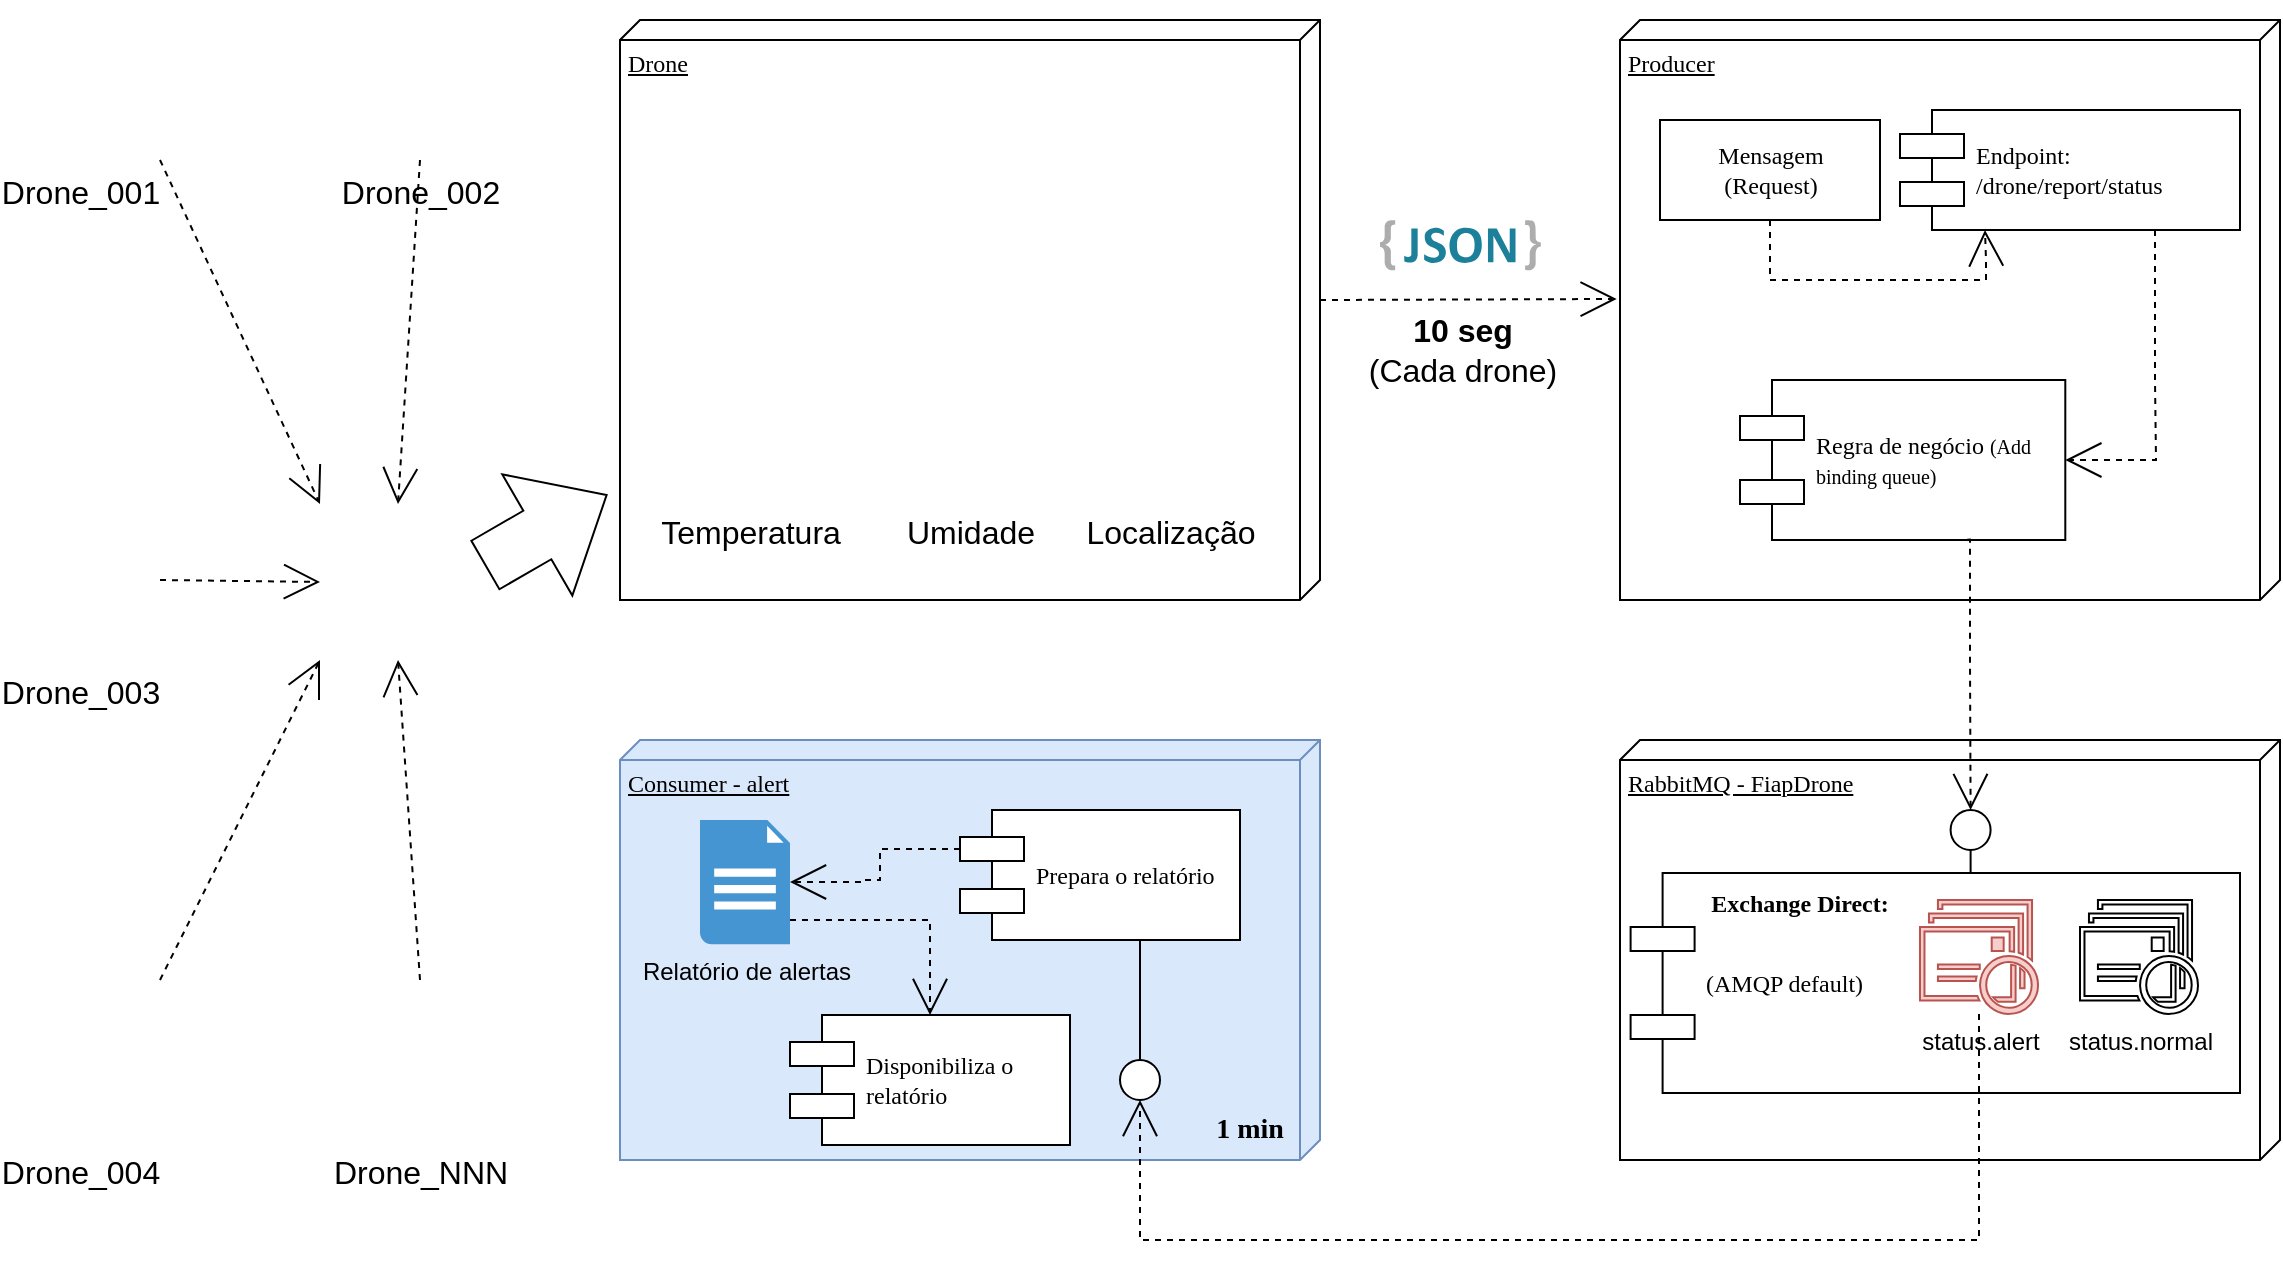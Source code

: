 <mxfile version="20.6.0" type="device"><diagram name="Page-1" id="5f0bae14-7c28-e335-631c-24af17079c00"><mxGraphModel dx="868" dy="450" grid="1" gridSize="10" guides="1" tooltips="1" connect="1" arrows="1" fold="1" page="1" pageScale="1" pageWidth="1100" pageHeight="850" background="none" math="0" shadow="0"><root><mxCell id="0"/><mxCell id="1" parent="0"/><mxCell id="39150e848f15840c-1" value="Producer" style="verticalAlign=top;align=left;spacingTop=8;spacingLeft=2;spacingRight=12;shape=cube;size=10;direction=south;fontStyle=4;html=1;rounded=0;shadow=0;comic=0;labelBackgroundColor=none;strokeWidth=1;fontFamily=Verdana;fontSize=12;" parent="1" vertex="1"><mxGeometry x="850" y="40" width="330" height="290" as="geometry"/></mxCell><mxCell id="39150e848f15840c-2" value="Consumer - alert" style="verticalAlign=top;align=left;spacingTop=8;spacingLeft=2;spacingRight=12;shape=cube;size=10;direction=south;fontStyle=4;html=1;rounded=0;shadow=0;comic=0;labelBackgroundColor=none;strokeWidth=1;fontFamily=Verdana;fontSize=12;fillColor=#dae8fc;strokeColor=#6c8ebf;" parent="1" vertex="1"><mxGeometry x="350" y="400" width="350" height="210" as="geometry"/></mxCell><mxCell id="39150e848f15840c-3" value="RabbitMQ - FiapDrone" style="verticalAlign=top;align=left;spacingTop=8;spacingLeft=2;spacingRight=12;shape=cube;size=10;direction=south;fontStyle=4;html=1;rounded=0;shadow=0;comic=0;labelBackgroundColor=none;strokeWidth=1;fontFamily=Verdana;fontSize=12" parent="1" vertex="1"><mxGeometry x="850" y="400" width="330" height="210" as="geometry"/></mxCell><mxCell id="39150e848f15840c-4" value="Mensagem&lt;br&gt;(Request)" style="html=1;rounded=0;shadow=0;comic=0;labelBackgroundColor=none;strokeWidth=1;fontFamily=Verdana;fontSize=12;align=center;" parent="1" vertex="1"><mxGeometry x="870" y="90" width="110" height="50" as="geometry"/></mxCell><mxCell id="39150e848f15840c-5" value="Regra de negócio &lt;font style=&quot;font-size: 10px;&quot;&gt;(Add binding queue)&lt;/font&gt;" style="shape=component;align=left;spacingLeft=36;rounded=0;shadow=0;comic=0;labelBackgroundColor=none;strokeWidth=1;fontFamily=Verdana;fontSize=12;html=1;whiteSpace=wrap;" parent="1" vertex="1"><mxGeometry x="910" y="220" width="162.65" height="80" as="geometry"/></mxCell><mxCell id="39150e848f15840c-7" value="Prepara o relatório" style="shape=component;align=left;spacingLeft=36;rounded=0;shadow=0;comic=0;labelBackgroundColor=none;strokeWidth=1;fontFamily=Verdana;fontSize=12;html=1;whiteSpace=wrap;" parent="1" vertex="1"><mxGeometry x="520" y="435.0" width="140" height="65" as="geometry"/></mxCell><mxCell id="39150e848f15840c-9" value="" style="ellipse;whiteSpace=wrap;html=1;rounded=0;shadow=0;comic=0;labelBackgroundColor=none;strokeWidth=1;fontFamily=Verdana;fontSize=12;align=center;" parent="1" vertex="1"><mxGeometry x="600" y="560" width="20" height="20" as="geometry"/></mxCell><mxCell id="39150e848f15840c-10" value="(AMQP default)" style="shape=component;align=left;spacingLeft=36;rounded=0;shadow=0;comic=0;labelBackgroundColor=none;strokeWidth=1;fontFamily=Verdana;fontSize=12;html=1;" parent="1" vertex="1"><mxGeometry x="855.3" y="466.5" width="304.7" height="110" as="geometry"/></mxCell><mxCell id="39150e848f15840c-13" style="edgeStyle=elbowEdgeStyle;rounded=0;html=1;labelBackgroundColor=none;startArrow=none;startFill=0;startSize=8;endArrow=none;endFill=0;endSize=16;fontFamily=Verdana;fontSize=12;" parent="1" source="39150e848f15840c-9" target="39150e848f15840c-7" edge="1"><mxGeometry relative="1" as="geometry"/></mxCell><mxCell id="39150e848f15840c-15" style="edgeStyle=orthogonalEdgeStyle;rounded=0;html=1;labelBackgroundColor=none;startArrow=none;startFill=0;startSize=8;endArrow=open;endFill=0;endSize=16;fontFamily=Verdana;fontSize=12;dashed=1;exitX=0.75;exitY=1;exitDx=0;exitDy=0;entryX=1;entryY=0.5;entryDx=0;entryDy=0;" parent="1" source="sbRKN_zksMl-3Ou5q7Ba-5" target="39150e848f15840c-5" edge="1"><mxGeometry relative="1" as="geometry"><Array as="points"><mxPoint x="1118" y="220"/><mxPoint x="1118" y="250"/></Array><mxPoint x="1118" y="220" as="targetPoint"/></mxGeometry></mxCell><mxCell id="39150e848f15840c-16" style="edgeStyle=orthogonalEdgeStyle;rounded=0;html=1;dashed=1;labelBackgroundColor=none;startArrow=none;startFill=0;startSize=8;endArrow=open;endFill=0;endSize=16;fontFamily=Verdana;fontSize=12;exitX=0;exitY=0.3;exitDx=0;exitDy=0;" parent="1" source="39150e848f15840c-7" target="fDPZ1Xk_PQdKN93HZuEx-3" edge="1"><mxGeometry relative="1" as="geometry"><mxPoint x="540.0" y="485" as="targetPoint"/><Array as="points"><mxPoint x="480" y="454"/><mxPoint x="480" y="470"/><mxPoint x="470" y="470"/><mxPoint x="470" y="471"/></Array></mxGeometry></mxCell><mxCell id="fDPZ1Xk_PQdKN93HZuEx-1" value="status.normal" style="sketch=0;pointerEvents=1;shadow=0;dashed=0;html=1;labelPosition=center;verticalLabelPosition=bottom;verticalAlign=top;outlineConnect=0;align=center;shape=mxgraph.office.communications.queue_viewer;" parent="1" vertex="1"><mxGeometry x="1080" y="480" width="59" height="57" as="geometry"/></mxCell><mxCell id="fDPZ1Xk_PQdKN93HZuEx-3" value="Relatório&amp;nbsp;de alertas" style="shadow=0;dashed=0;strokeColor=none;fillColor=#4495D1;labelPosition=center;verticalLabelPosition=bottom;verticalAlign=top;align=center;outlineConnect=0;shape=mxgraph.veeam.2d.report;html=1;" parent="1" vertex="1"><mxGeometry x="390" y="440" width="45" height="62.1" as="geometry"/></mxCell><mxCell id="fDPZ1Xk_PQdKN93HZuEx-7" value="Drone" style="verticalAlign=top;align=left;spacingTop=8;spacingLeft=2;spacingRight=12;shape=cube;size=10;direction=south;fontStyle=4;html=1;rounded=0;shadow=0;comic=0;labelBackgroundColor=none;strokeWidth=1;fontFamily=Verdana;fontSize=12;" parent="1" vertex="1"><mxGeometry x="350" y="40" width="350" height="290" as="geometry"/></mxCell><mxCell id="fDPZ1Xk_PQdKN93HZuEx-6" value="" style="shape=image;html=1;verticalAlign=top;verticalLabelPosition=bottom;labelBackgroundColor=#ffffff;imageAspect=0;aspect=fixed;image=https://cdn0.iconfinder.com/data/icons/business-startup-10/50/8-128.png;fontSize=16;" parent="1" vertex="1"><mxGeometry x="490" y="80" width="90" height="90" as="geometry"/></mxCell><mxCell id="fDPZ1Xk_PQdKN93HZuEx-4" value="" style="dashed=0;outlineConnect=0;html=1;align=center;labelPosition=center;verticalLabelPosition=bottom;verticalAlign=top;shape=mxgraph.weblogos.json_2" parent="1" vertex="1"><mxGeometry x="730" y="140" width="80.4" height="25.2" as="geometry"/></mxCell><mxCell id="fDPZ1Xk_PQdKN93HZuEx-8" value="" style="ellipse;whiteSpace=wrap;html=1;rounded=0;shadow=0;comic=0;labelBackgroundColor=none;strokeWidth=1;fontFamily=Verdana;fontSize=12;align=center;" parent="1" vertex="1"><mxGeometry x="1015.3" y="435" width="20" height="20" as="geometry"/></mxCell><mxCell id="fDPZ1Xk_PQdKN93HZuEx-9" style="edgeStyle=elbowEdgeStyle;rounded=0;html=1;labelBackgroundColor=none;startArrow=none;startFill=0;startSize=8;endArrow=none;endFill=0;endSize=16;fontFamily=Verdana;fontSize=12;entryX=0.558;entryY=-0.001;entryDx=0;entryDy=0;exitX=0.5;exitY=1;exitDx=0;exitDy=0;entryPerimeter=0;" parent="1" source="fDPZ1Xk_PQdKN93HZuEx-8" target="39150e848f15840c-10" edge="1"><mxGeometry relative="1" as="geometry"><mxPoint x="905.3" y="505" as="sourcePoint"/><mxPoint x="825.411" y="500" as="targetPoint"/><Array as="points"><mxPoint x="1025.3" y="470"/><mxPoint x="1095.3" y="470"/><mxPoint x="1095.3" y="470"/><mxPoint x="1095.3" y="450"/><mxPoint x="1088.3" y="420"/></Array></mxGeometry></mxCell><mxCell id="fDPZ1Xk_PQdKN93HZuEx-10" value="Drone_002" style="shape=image;html=1;verticalAlign=top;verticalLabelPosition=bottom;labelBackgroundColor=none;imageAspect=0;aspect=fixed;image=https://cdn1.iconfinder.com/data/icons/vehicle-37/24/Drone-128.png;fontSize=16;" parent="1" vertex="1"><mxGeometry x="210" y="30" width="80" height="80" as="geometry"/></mxCell><mxCell id="fDPZ1Xk_PQdKN93HZuEx-11" value="Drone_001" style="shape=image;html=1;verticalAlign=top;verticalLabelPosition=bottom;labelBackgroundColor=none;imageAspect=0;aspect=fixed;image=https://cdn1.iconfinder.com/data/icons/vehicle-37/24/Drone-128.png;fontSize=16;" parent="1" vertex="1"><mxGeometry x="40" y="30" width="80" height="80" as="geometry"/></mxCell><mxCell id="fDPZ1Xk_PQdKN93HZuEx-13" value="Drone_004" style="shape=image;html=1;verticalAlign=top;verticalLabelPosition=bottom;labelBackgroundColor=none;imageAspect=0;aspect=fixed;image=https://cdn1.iconfinder.com/data/icons/vehicle-37/24/Drone-128.png;fontSize=16;" parent="1" vertex="1"><mxGeometry x="40" y="520" width="80" height="80" as="geometry"/></mxCell><mxCell id="fDPZ1Xk_PQdKN93HZuEx-14" value="Drone_003" style="shape=image;html=1;verticalAlign=top;verticalLabelPosition=bottom;labelBackgroundColor=none;imageAspect=0;aspect=fixed;image=https://cdn1.iconfinder.com/data/icons/vehicle-37/24/Drone-128.png;fontSize=16;" parent="1" vertex="1"><mxGeometry x="40" y="280" width="80" height="80" as="geometry"/></mxCell><mxCell id="fDPZ1Xk_PQdKN93HZuEx-15" value="Drone_NNN" style="shape=image;html=1;verticalAlign=top;verticalLabelPosition=bottom;labelBackgroundColor=none;imageAspect=0;aspect=fixed;image=https://cdn1.iconfinder.com/data/icons/vehicle-37/24/Drone-128.png;fontSize=16;" parent="1" vertex="1"><mxGeometry x="210" y="520" width="80" height="80" as="geometry"/></mxCell><mxCell id="fDPZ1Xk_PQdKN93HZuEx-16" style="edgeStyle=none;rounded=0;html=1;dashed=1;labelBackgroundColor=none;startArrow=none;startFill=0;startSize=8;endArrow=open;endFill=0;endSize=16;fontFamily=Verdana;fontSize=12;exitX=0;exitY=0;exitDx=140;exitDy=0;exitPerimeter=0;entryX=0.481;entryY=1.005;entryDx=0;entryDy=0;entryPerimeter=0;" parent="1" source="fDPZ1Xk_PQdKN93HZuEx-7" target="39150e848f15840c-1" edge="1"><mxGeometry relative="1" as="geometry"><mxPoint x="711.07" y="450.005" as="sourcePoint"/><mxPoint x="130.002" y="518.843" as="targetPoint"/></mxGeometry></mxCell><mxCell id="fDPZ1Xk_PQdKN93HZuEx-17" value="10 seg&lt;br&gt;&lt;span style=&quot;font-weight: normal;&quot;&gt;(Cada drone)&lt;/span&gt;" style="edgeLabel;html=1;align=center;verticalAlign=middle;resizable=0;points=[];fontSize=16;fontStyle=1;labelBackgroundColor=none;" parent="fDPZ1Xk_PQdKN93HZuEx-16" vertex="1" connectable="0"><mxGeometry x="0.165" relative="1" as="geometry"><mxPoint x="-16" y="25" as="offset"/></mxGeometry></mxCell><mxCell id="fDPZ1Xk_PQdKN93HZuEx-19" value="Temperatura" style="shape=image;html=1;verticalAlign=top;verticalLabelPosition=bottom;labelBackgroundColor=none;imageAspect=0;aspect=fixed;image=https://cdn1.iconfinder.com/data/icons/covid-19-74/32/temperature_thermometer_covid-19-128.png;fontSize=16;" parent="1" vertex="1"><mxGeometry x="380" y="210" width="70" height="70" as="geometry"/></mxCell><mxCell id="fDPZ1Xk_PQdKN93HZuEx-23" value="Umidade" style="shape=image;html=1;verticalAlign=top;verticalLabelPosition=bottom;labelBackgroundColor=none;imageAspect=0;aspect=fixed;image=https://cdn2.iconfinder.com/data/icons/weather-flat-icons-2/320/7-128.png;fontSize=16;" parent="1" vertex="1"><mxGeometry x="487.5" y="205" width="75" height="75" as="geometry"/></mxCell><mxCell id="fDPZ1Xk_PQdKN93HZuEx-24" value="Localização" style="shape=image;html=1;verticalAlign=top;verticalLabelPosition=bottom;labelBackgroundColor=none;imageAspect=0;aspect=fixed;image=https://cdn2.iconfinder.com/data/icons/essential-web-1-1/50/location-pin-map-place-position-128.png;fontSize=16;" parent="1" vertex="1"><mxGeometry x="590" y="210" width="70" height="70" as="geometry"/></mxCell><mxCell id="fDPZ1Xk_PQdKN93HZuEx-25" value="" style="shape=image;html=1;verticalAlign=top;verticalLabelPosition=bottom;labelBackgroundColor=#ffffff;imageAspect=0;aspect=fixed;image=https://cdn4.iconfinder.com/data/icons/success-filloutline/64/chart-analysis-analytics-data_analytics-pie_1-128.png;fontSize=16;" parent="1" vertex="1"><mxGeometry x="200" y="282" width="78" height="78" as="geometry"/></mxCell><mxCell id="fDPZ1Xk_PQdKN93HZuEx-26" style="edgeStyle=none;rounded=0;html=1;dashed=1;labelBackgroundColor=none;startArrow=none;startFill=0;startSize=8;endArrow=open;endFill=0;endSize=16;fontFamily=Verdana;fontSize=12;exitX=1;exitY=1;exitDx=0;exitDy=0;entryX=0;entryY=0;entryDx=0;entryDy=0;" parent="1" source="fDPZ1Xk_PQdKN93HZuEx-11" target="fDPZ1Xk_PQdKN93HZuEx-25" edge="1"><mxGeometry relative="1" as="geometry"><mxPoint x="350" y="480.0" as="sourcePoint"/><mxPoint x="560" y="660" as="targetPoint"/><Array as="points"/></mxGeometry></mxCell><mxCell id="fDPZ1Xk_PQdKN93HZuEx-28" style="edgeStyle=none;rounded=0;html=1;dashed=1;labelBackgroundColor=none;startArrow=none;startFill=0;startSize=8;endArrow=open;endFill=0;endSize=16;fontFamily=Verdana;fontSize=12;exitX=0.5;exitY=1;exitDx=0;exitDy=0;entryX=0.5;entryY=0;entryDx=0;entryDy=0;" parent="1" source="fDPZ1Xk_PQdKN93HZuEx-10" target="fDPZ1Xk_PQdKN93HZuEx-25" edge="1"><mxGeometry relative="1" as="geometry"><mxPoint x="290" y="390.0" as="sourcePoint"/><mxPoint x="370" y="530.0" as="targetPoint"/><Array as="points"/></mxGeometry></mxCell><mxCell id="fDPZ1Xk_PQdKN93HZuEx-29" style="edgeStyle=none;rounded=0;html=1;dashed=1;labelBackgroundColor=none;startArrow=none;startFill=0;startSize=8;endArrow=open;endFill=0;endSize=16;fontFamily=Verdana;fontSize=12;exitX=1;exitY=0.5;exitDx=0;exitDy=0;entryX=0;entryY=0.5;entryDx=0;entryDy=0;" parent="1" source="fDPZ1Xk_PQdKN93HZuEx-14" target="fDPZ1Xk_PQdKN93HZuEx-25" edge="1"><mxGeometry relative="1" as="geometry"><mxPoint x="100" y="290.0" as="sourcePoint"/><mxPoint x="180" y="430.0" as="targetPoint"/><Array as="points"/></mxGeometry></mxCell><mxCell id="fDPZ1Xk_PQdKN93HZuEx-30" style="edgeStyle=none;rounded=0;html=1;dashed=1;labelBackgroundColor=none;startArrow=none;startFill=0;startSize=8;endArrow=open;endFill=0;endSize=16;fontFamily=Verdana;fontSize=12;exitX=1;exitY=0;exitDx=0;exitDy=0;entryX=0;entryY=1;entryDx=0;entryDy=0;" parent="1" source="fDPZ1Xk_PQdKN93HZuEx-13" target="fDPZ1Xk_PQdKN93HZuEx-25" edge="1"><mxGeometry relative="1" as="geometry"><mxPoint x="190" y="330.0" as="sourcePoint"/><mxPoint x="270" y="470.0" as="targetPoint"/><Array as="points"/></mxGeometry></mxCell><mxCell id="fDPZ1Xk_PQdKN93HZuEx-31" style="edgeStyle=none;rounded=0;html=1;dashed=1;labelBackgroundColor=none;startArrow=none;startFill=0;startSize=8;endArrow=open;endFill=0;endSize=16;fontFamily=Verdana;fontSize=12;exitX=0.5;exitY=0;exitDx=0;exitDy=0;entryX=0.5;entryY=1;entryDx=0;entryDy=0;" parent="1" source="fDPZ1Xk_PQdKN93HZuEx-15" target="fDPZ1Xk_PQdKN93HZuEx-25" edge="1"><mxGeometry relative="1" as="geometry"><mxPoint x="130" y="500" as="sourcePoint"/><mxPoint x="210" y="388.0" as="targetPoint"/><Array as="points"/></mxGeometry></mxCell><mxCell id="fDPZ1Xk_PQdKN93HZuEx-32" value="" style="html=1;shadow=0;dashed=0;align=center;verticalAlign=middle;shape=mxgraph.arrows2.arrow;dy=0.6;dx=40;notch=0;fontSize=16;rotation=-30;" parent="1" vertex="1"><mxGeometry x="278" y="260" width="70" height="70" as="geometry"/></mxCell><mxCell id="fDPZ1Xk_PQdKN93HZuEx-33" value="" style="shape=image;html=1;verticalAlign=top;verticalLabelPosition=bottom;labelBackgroundColor=#ffffff;imageAspect=0;aspect=fixed;image=https://cdn0.iconfinder.com/data/icons/google-material-design-3-0/48/ic_http_48px-128.png;fontSize=16;" parent="1" vertex="1"><mxGeometry x="738.8" y="90" width="62.8" height="62.8" as="geometry"/></mxCell><mxCell id="fDPZ1Xk_PQdKN93HZuEx-38" value="" style="shape=image;html=1;verticalAlign=top;verticalLabelPosition=bottom;labelBackgroundColor=#ffffff;imageAspect=0;aspect=fixed;image=https://cdn2.iconfinder.com/data/icons/thin-line-icons-for-seo-and-development-1/64/SEO_stopwatch_timer_performance-128.png;fontSize=16;" parent="1" vertex="1"><mxGeometry x="645.0" y="550" width="40" height="40" as="geometry"/></mxCell><mxCell id="fDPZ1Xk_PQdKN93HZuEx-39" value="" style="shape=image;html=1;verticalAlign=top;verticalLabelPosition=bottom;labelBackgroundColor=#ffffff;imageAspect=0;aspect=fixed;image=https://cdn2.iconfinder.com/data/icons/thin-line-icons-for-seo-and-development-1/64/SEO_stopwatch_timer_performance-128.png;fontSize=16;" parent="1" vertex="1"><mxGeometry x="750.2" y="222.5" width="40" height="40" as="geometry"/></mxCell><mxCell id="sbRKN_zksMl-3Ou5q7Ba-1" value="status.alert" style="sketch=0;pointerEvents=1;shadow=0;dashed=0;html=1;strokeColor=#b85450;fillColor=#f8cecc;labelPosition=center;verticalLabelPosition=bottom;verticalAlign=top;outlineConnect=0;align=center;shape=mxgraph.office.communications.queue_viewer;" parent="1" vertex="1"><mxGeometry x="1000" y="480" width="59" height="57" as="geometry"/></mxCell><mxCell id="sbRKN_zksMl-3Ou5q7Ba-3" value="&lt;span style=&quot;font-family: Verdana; text-align: left;&quot;&gt;Exchange Direct:&lt;/span&gt;" style="text;html=1;strokeColor=none;fillColor=none;align=center;verticalAlign=middle;whiteSpace=wrap;rounded=0;fontStyle=1" parent="1" vertex="1"><mxGeometry x="880" y="466.5" width="120" height="30" as="geometry"/></mxCell><mxCell id="sbRKN_zksMl-3Ou5q7Ba-5" value="Endpoint:&lt;br&gt;/drone/report/status" style="shape=component;align=left;spacingLeft=36;rounded=0;shadow=0;comic=0;labelBackgroundColor=none;strokeWidth=1;fontFamily=Verdana;fontSize=12;html=1;" parent="1" vertex="1"><mxGeometry x="990" y="85" width="170" height="60" as="geometry"/></mxCell><mxCell id="sbRKN_zksMl-3Ou5q7Ba-6" style="edgeStyle=orthogonalEdgeStyle;rounded=0;html=1;labelBackgroundColor=none;startArrow=none;startFill=0;startSize=8;endArrow=open;endFill=0;endSize=16;fontFamily=Verdana;fontSize=12;dashed=1;exitX=0.5;exitY=1;exitDx=0;exitDy=0;entryX=0.25;entryY=1;entryDx=0;entryDy=0;" parent="1" source="39150e848f15840c-4" target="sbRKN_zksMl-3Ou5q7Ba-5" edge="1"><mxGeometry relative="1" as="geometry"><Array as="points"><mxPoint x="925" y="170"/><mxPoint x="1033" y="170"/><mxPoint x="1033" y="160"/></Array><mxPoint x="1035.3" y="232.5" as="targetPoint"/><mxPoint x="1131.25" y="155" as="sourcePoint"/></mxGeometry></mxCell><mxCell id="sbRKN_zksMl-3Ou5q7Ba-9" style="edgeStyle=orthogonalEdgeStyle;rounded=0;html=1;labelBackgroundColor=none;startArrow=none;startFill=0;startSize=8;endArrow=open;endFill=0;endSize=16;fontFamily=Verdana;fontSize=12;dashed=1;exitX=0.698;exitY=0.998;exitDx=0;exitDy=0;entryX=0.5;entryY=0;entryDx=0;entryDy=0;exitPerimeter=0;" parent="1" source="39150e848f15840c-5" target="fDPZ1Xk_PQdKN93HZuEx-8" edge="1"><mxGeometry relative="1" as="geometry"><Array as="points"><mxPoint x="1025" y="300"/><mxPoint x="1025" y="360"/></Array><mxPoint x="975.75" y="350" as="targetPoint"/><mxPoint x="935" y="320" as="sourcePoint"/></mxGeometry></mxCell><mxCell id="sbRKN_zksMl-3Ou5q7Ba-10" style="edgeStyle=orthogonalEdgeStyle;rounded=0;html=1;labelBackgroundColor=none;startArrow=none;startFill=0;startSize=8;endArrow=open;endFill=0;endSize=16;fontFamily=Verdana;fontSize=12;dashed=1;entryX=0.5;entryY=1;entryDx=0;entryDy=0;" parent="1" source="sbRKN_zksMl-3Ou5q7Ba-1" target="39150e848f15840c-9" edge="1"><mxGeometry relative="1" as="geometry"><Array as="points"><mxPoint x="1030" y="650"/><mxPoint x="610" y="650"/></Array><mxPoint x="815.35" y="695" as="targetPoint"/><mxPoint x="725.05" y="580" as="sourcePoint"/></mxGeometry></mxCell><mxCell id="sbRKN_zksMl-3Ou5q7Ba-14" value="&lt;span style=&quot;font-family: Verdana; text-align: left; font-size: 14px;&quot;&gt;1 min&lt;/span&gt;" style="text;html=1;strokeColor=none;fillColor=none;align=center;verticalAlign=middle;whiteSpace=wrap;rounded=0;fontStyle=1" parent="1" vertex="1"><mxGeometry x="640" y="580" width="50" height="30" as="geometry"/></mxCell><mxCell id="sbRKN_zksMl-3Ou5q7Ba-15" value="Disponibiliza o relatório" style="shape=component;align=left;spacingLeft=36;rounded=0;shadow=0;comic=0;labelBackgroundColor=none;strokeWidth=1;fontFamily=Verdana;fontSize=12;html=1;whiteSpace=wrap;" parent="1" vertex="1"><mxGeometry x="435" y="537.5" width="140" height="65" as="geometry"/></mxCell><mxCell id="sbRKN_zksMl-3Ou5q7Ba-16" style="edgeStyle=orthogonalEdgeStyle;rounded=0;html=1;dashed=1;labelBackgroundColor=none;startArrow=none;startFill=0;startSize=8;endArrow=open;endFill=0;endSize=16;fontFamily=Verdana;fontSize=12;entryX=0.5;entryY=0;entryDx=0;entryDy=0;" parent="1" source="fDPZ1Xk_PQdKN93HZuEx-3" target="sbRKN_zksMl-3Ou5q7Ba-15" edge="1"><mxGeometry relative="1" as="geometry"><mxPoint x="460" y="499.026" as="targetPoint"/><mxPoint x="545" y="483.5" as="sourcePoint"/><Array as="points"><mxPoint x="505" y="490"/></Array></mxGeometry></mxCell></root></mxGraphModel></diagram></mxfile>